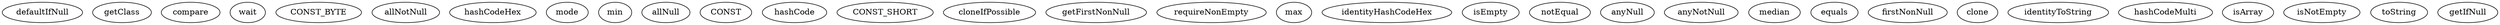 digraph G {
defaultIfNull;
getClass;
compare;
wait;
CONST_BYTE;
allNotNull;
hashCodeHex;
mode;
min;
allNull;
CONST;
hashCode;
CONST_SHORT;
cloneIfPossible;
getFirstNonNull;
requireNonEmpty;
max;
identityHashCodeHex;
isEmpty;
notEqual;
anyNull;
anyNotNull;
median;
equals;
firstNonNull;
clone;
identityToString;
hashCodeMulti;
isArray;
isNotEmpty;
toString;
getIfNull;
}